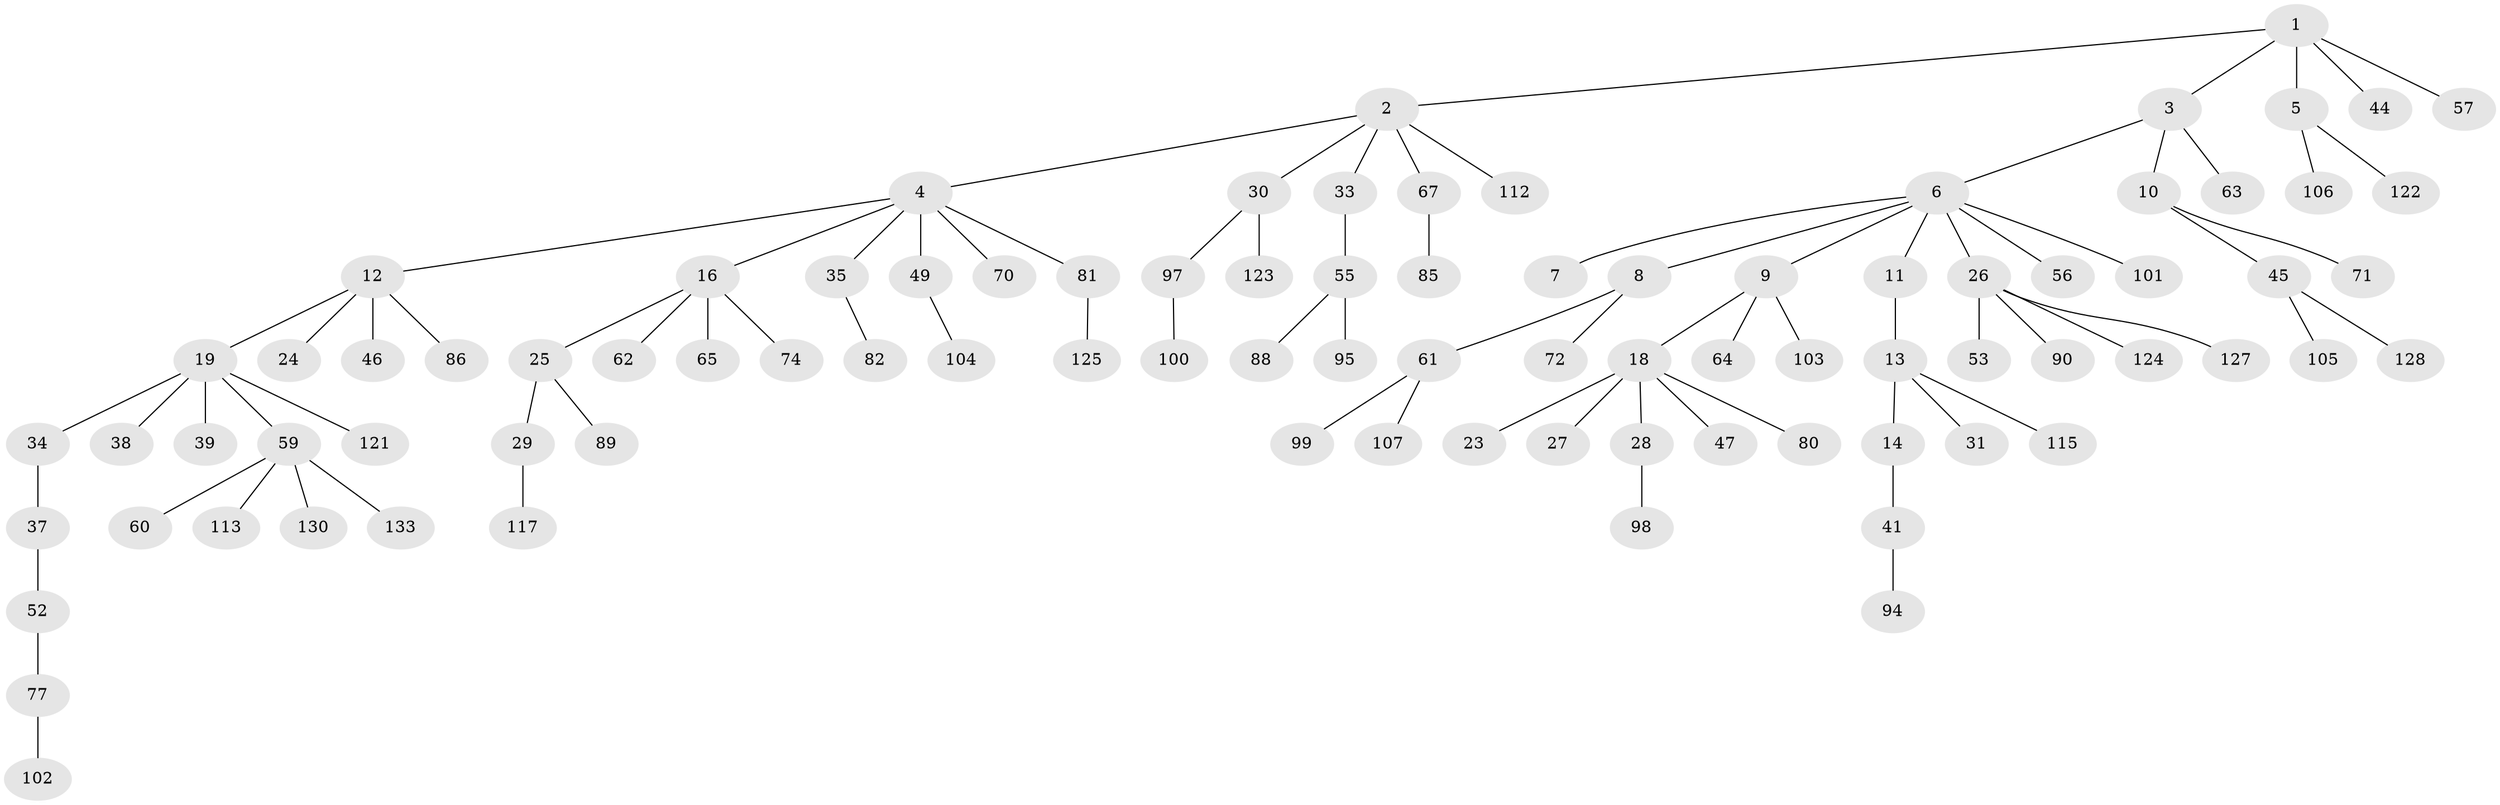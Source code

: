 // original degree distribution, {4: 0.045112781954887216, 7: 0.022556390977443608, 5: 0.015037593984962405, 6: 0.022556390977443608, 3: 0.12030075187969924, 8: 0.007518796992481203, 2: 0.24812030075187969, 1: 0.518796992481203}
// Generated by graph-tools (version 1.1) at 2025/42/03/06/25 10:42:06]
// undirected, 90 vertices, 89 edges
graph export_dot {
graph [start="1"]
  node [color=gray90,style=filled];
  1 [super="+21"];
  2 [super="+42"];
  3 [super="+36"];
  4 [super="+22"];
  5 [super="+66"];
  6 [super="+79"];
  7 [super="+114"];
  8 [super="+40"];
  9 [super="+15"];
  10;
  11;
  12 [super="+50"];
  13 [super="+17"];
  14 [super="+20"];
  16 [super="+73"];
  18 [super="+126"];
  19 [super="+110"];
  23 [super="+132"];
  24;
  25 [super="+32"];
  26 [super="+118"];
  27 [super="+58"];
  28 [super="+51"];
  29 [super="+116"];
  30 [super="+91"];
  31 [super="+43"];
  33 [super="+54"];
  34;
  35 [super="+93"];
  37;
  38;
  39;
  41;
  44;
  45 [super="+48"];
  46;
  47;
  49 [super="+111"];
  52 [super="+78"];
  53;
  55 [super="+69"];
  56;
  57 [super="+75"];
  59 [super="+120"];
  60;
  61;
  62 [super="+129"];
  63;
  64;
  65 [super="+87"];
  67 [super="+68"];
  70 [super="+76"];
  71 [super="+109"];
  72;
  74;
  77 [super="+84"];
  80;
  81 [super="+83"];
  82;
  85 [super="+108"];
  86;
  88;
  89;
  90 [super="+92"];
  94 [super="+96"];
  95;
  97;
  98;
  99;
  100;
  101;
  102;
  103;
  104;
  105 [super="+119"];
  106;
  107;
  112;
  113 [super="+131"];
  115;
  117;
  121;
  122;
  123;
  124;
  125;
  127;
  128;
  130;
  133;
  1 -- 2;
  1 -- 3;
  1 -- 5;
  1 -- 44;
  1 -- 57;
  2 -- 4;
  2 -- 30;
  2 -- 33;
  2 -- 67;
  2 -- 112;
  3 -- 6;
  3 -- 10;
  3 -- 63;
  4 -- 12;
  4 -- 16;
  4 -- 35;
  4 -- 70;
  4 -- 81;
  4 -- 49;
  5 -- 122;
  5 -- 106;
  6 -- 7;
  6 -- 8;
  6 -- 9;
  6 -- 11;
  6 -- 26;
  6 -- 56;
  6 -- 101;
  8 -- 61;
  8 -- 72;
  9 -- 64;
  9 -- 18;
  9 -- 103;
  10 -- 45;
  10 -- 71;
  11 -- 13;
  12 -- 19;
  12 -- 24;
  12 -- 46;
  12 -- 86;
  13 -- 14;
  13 -- 31;
  13 -- 115;
  14 -- 41;
  16 -- 25;
  16 -- 62;
  16 -- 65;
  16 -- 74;
  18 -- 23;
  18 -- 27;
  18 -- 28;
  18 -- 47;
  18 -- 80;
  19 -- 34;
  19 -- 38;
  19 -- 39;
  19 -- 59;
  19 -- 121;
  25 -- 29;
  25 -- 89;
  26 -- 53;
  26 -- 90;
  26 -- 124;
  26 -- 127;
  28 -- 98;
  29 -- 117;
  30 -- 97;
  30 -- 123;
  33 -- 55;
  34 -- 37;
  35 -- 82;
  37 -- 52;
  41 -- 94;
  45 -- 105;
  45 -- 128;
  49 -- 104;
  52 -- 77;
  55 -- 88;
  55 -- 95;
  59 -- 60;
  59 -- 113;
  59 -- 130;
  59 -- 133;
  61 -- 99;
  61 -- 107;
  67 -- 85;
  77 -- 102;
  81 -- 125;
  97 -- 100;
}
